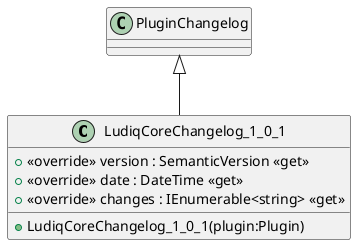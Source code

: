 @startuml
class LudiqCoreChangelog_1_0_1 {
    + LudiqCoreChangelog_1_0_1(plugin:Plugin)
    + <<override>> version : SemanticVersion <<get>>
    + <<override>> date : DateTime <<get>>
    + <<override>> changes : IEnumerable<string> <<get>>
}
PluginChangelog <|-- LudiqCoreChangelog_1_0_1
@enduml
